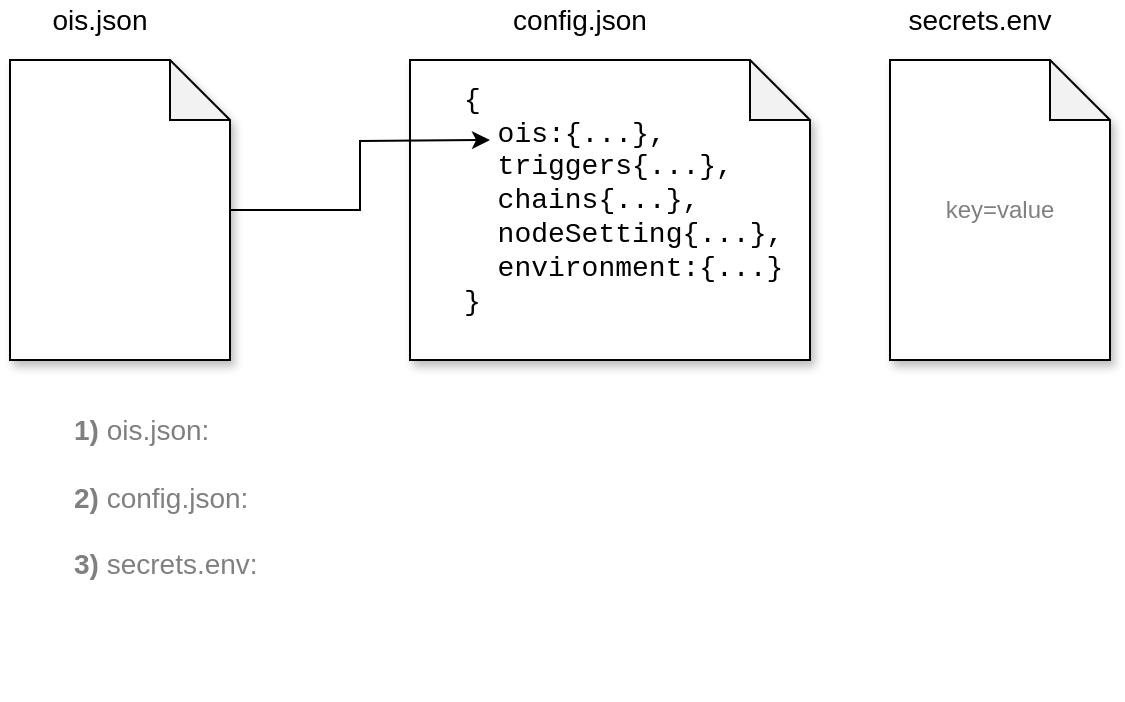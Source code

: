 <mxfile version="14.6.13" type="device"><diagram id="KqCbAj8WYDItrb-iW1Fc" name="Page-1"><mxGraphModel dx="1106" dy="860" grid="1" gridSize="10" guides="1" tooltips="1" connect="1" arrows="1" fold="1" page="1" pageScale="1" pageWidth="850" pageHeight="1100" math="0" shadow="0"><root><mxCell id="0"/><mxCell id="1" parent="0"/><mxCell id="OE26p1NcLeRtXoR-TuRI-1" value="&lt;font style=&quot;font-size: 14px&quot;&gt;&lt;font style=&quot;font-size: 14px&quot; color=&quot;#808080&quot;&gt;&lt;font style=&quot;font-size: 14px&quot;&gt;&lt;font style=&quot;font-size: 14px&quot;&gt;&lt;b style=&quot;font-size: 14px&quot;&gt;1)&lt;/b&gt;&amp;nbsp;ois.json:&lt;br style=&quot;font-size: 14px&quot;&gt;&lt;/font&gt;&lt;br style=&quot;font-size: 14px&quot;&gt;&lt;font style=&quot;font-size: 14px&quot;&gt;&lt;b style=&quot;font-size: 14px&quot;&gt;2)&lt;/b&gt;&amp;nbsp;config.json:&lt;br style=&quot;font-size: 14px&quot;&gt;&lt;/font&gt;&lt;br style=&quot;font-size: 14px&quot;&gt;&lt;/font&gt;&lt;font style=&quot;font-size: 14px&quot;&gt;&lt;font style=&quot;font-size: 14px&quot;&gt;&lt;b style=&quot;font-size: 14px&quot;&gt;3)&lt;/b&gt;&amp;nbsp;secrets.env:&amp;nbsp;&lt;/font&gt;&lt;/font&gt;&lt;/font&gt;&lt;/font&gt;&lt;font style=&quot;font-size: 14px&quot; color=&quot;#000000&quot;&gt;&lt;br style=&quot;font-size: 14px&quot;&gt;&lt;/font&gt;" style="text;html=1;strokeColor=none;fillColor=none;align=left;verticalAlign=top;whiteSpace=wrap;rounded=0;fontSize=14;fontColor=#3333FF;" vertex="1" parent="1"><mxGeometry x="60" y="220" width="510" height="150" as="geometry"/></mxCell><mxCell id="OE26p1NcLeRtXoR-TuRI-2" value="" style="shape=note;whiteSpace=wrap;html=1;backgroundOutline=1;darkOpacity=0.05;shadow=1;" vertex="1" parent="1"><mxGeometry x="230" y="50" width="200" height="150" as="geometry"/></mxCell><mxCell id="OE26p1NcLeRtXoR-TuRI-3" value="&lt;font style=&quot;font-size: 14px&quot;&gt;config.json&lt;/font&gt;" style="text;html=1;strokeColor=none;fillColor=none;align=center;verticalAlign=middle;whiteSpace=wrap;rounded=0;" vertex="1" parent="1"><mxGeometry x="280" y="20" width="70" height="20" as="geometry"/></mxCell><mxCell id="OE26p1NcLeRtXoR-TuRI-5" value="" style="shape=note;whiteSpace=wrap;html=1;backgroundOutline=1;darkOpacity=0.05;shadow=1;" vertex="1" parent="1"><mxGeometry x="30" y="50" width="110" height="150" as="geometry"/></mxCell><mxCell id="OE26p1NcLeRtXoR-TuRI-6" value="&lt;font style=&quot;font-size: 14px&quot;&gt;ois.json&lt;/font&gt;" style="text;html=1;strokeColor=none;fillColor=none;align=center;verticalAlign=middle;whiteSpace=wrap;rounded=0;" vertex="1" parent="1"><mxGeometry x="40" y="20" width="70" height="20" as="geometry"/></mxCell><mxCell id="OE26p1NcLeRtXoR-TuRI-8" value="&lt;font style=&quot;font-size: 14px&quot;&gt;secrets.env&lt;/font&gt;" style="text;html=1;strokeColor=none;fillColor=none;align=center;verticalAlign=middle;whiteSpace=wrap;rounded=0;" vertex="1" parent="1"><mxGeometry x="480" y="20" width="70" height="20" as="geometry"/></mxCell><mxCell id="OE26p1NcLeRtXoR-TuRI-9" value="&lt;div&gt;&lt;span style=&quot;font-size: 14px ; font-family: &amp;#34;courier new&amp;#34;&quot;&gt;{&lt;/span&gt;&lt;/div&gt;&lt;div&gt;&lt;span style=&quot;font-size: 14px ; font-family: &amp;#34;courier new&amp;#34;&quot;&gt;&amp;nbsp; ois:{...},&lt;/span&gt;&lt;/div&gt;&lt;font style=&quot;font-size: 14px&quot; face=&quot;Courier New&quot;&gt;&lt;div&gt;&lt;span&gt;&amp;nbsp; triggers{...},&lt;/span&gt;&lt;/div&gt;&lt;div&gt;&lt;span&gt;&amp;nbsp; chains{...},&lt;/span&gt;&lt;/div&gt;&lt;div&gt;&lt;span&gt;&amp;nbsp; nodeSetting{...},&lt;/span&gt;&lt;/div&gt;&lt;div&gt;&lt;span&gt;&amp;nbsp; environment:{...}&lt;/span&gt;&lt;/div&gt;&lt;div&gt;&lt;span&gt;}&lt;/span&gt;&lt;/div&gt;&lt;/font&gt;" style="text;html=1;strokeColor=none;fillColor=none;align=left;verticalAlign=middle;whiteSpace=wrap;rounded=0;shadow=1;" vertex="1" parent="1"><mxGeometry x="255" y="60" width="170" height="120" as="geometry"/></mxCell><mxCell id="OE26p1NcLeRtXoR-TuRI-11" value="key=value" style="shape=note;whiteSpace=wrap;html=1;backgroundOutline=1;darkOpacity=0.05;shadow=1;fontColor=#808080;" vertex="1" parent="1"><mxGeometry x="470" y="50" width="110" height="150" as="geometry"/></mxCell><mxCell id="OE26p1NcLeRtXoR-TuRI-13" style="edgeStyle=orthogonalEdgeStyle;rounded=0;orthogonalLoop=1;jettySize=auto;html=1;" edge="1" parent="1" source="OE26p1NcLeRtXoR-TuRI-5"><mxGeometry relative="1" as="geometry"><mxPoint x="270" y="90" as="targetPoint"/></mxGeometry></mxCell></root></mxGraphModel></diagram></mxfile>